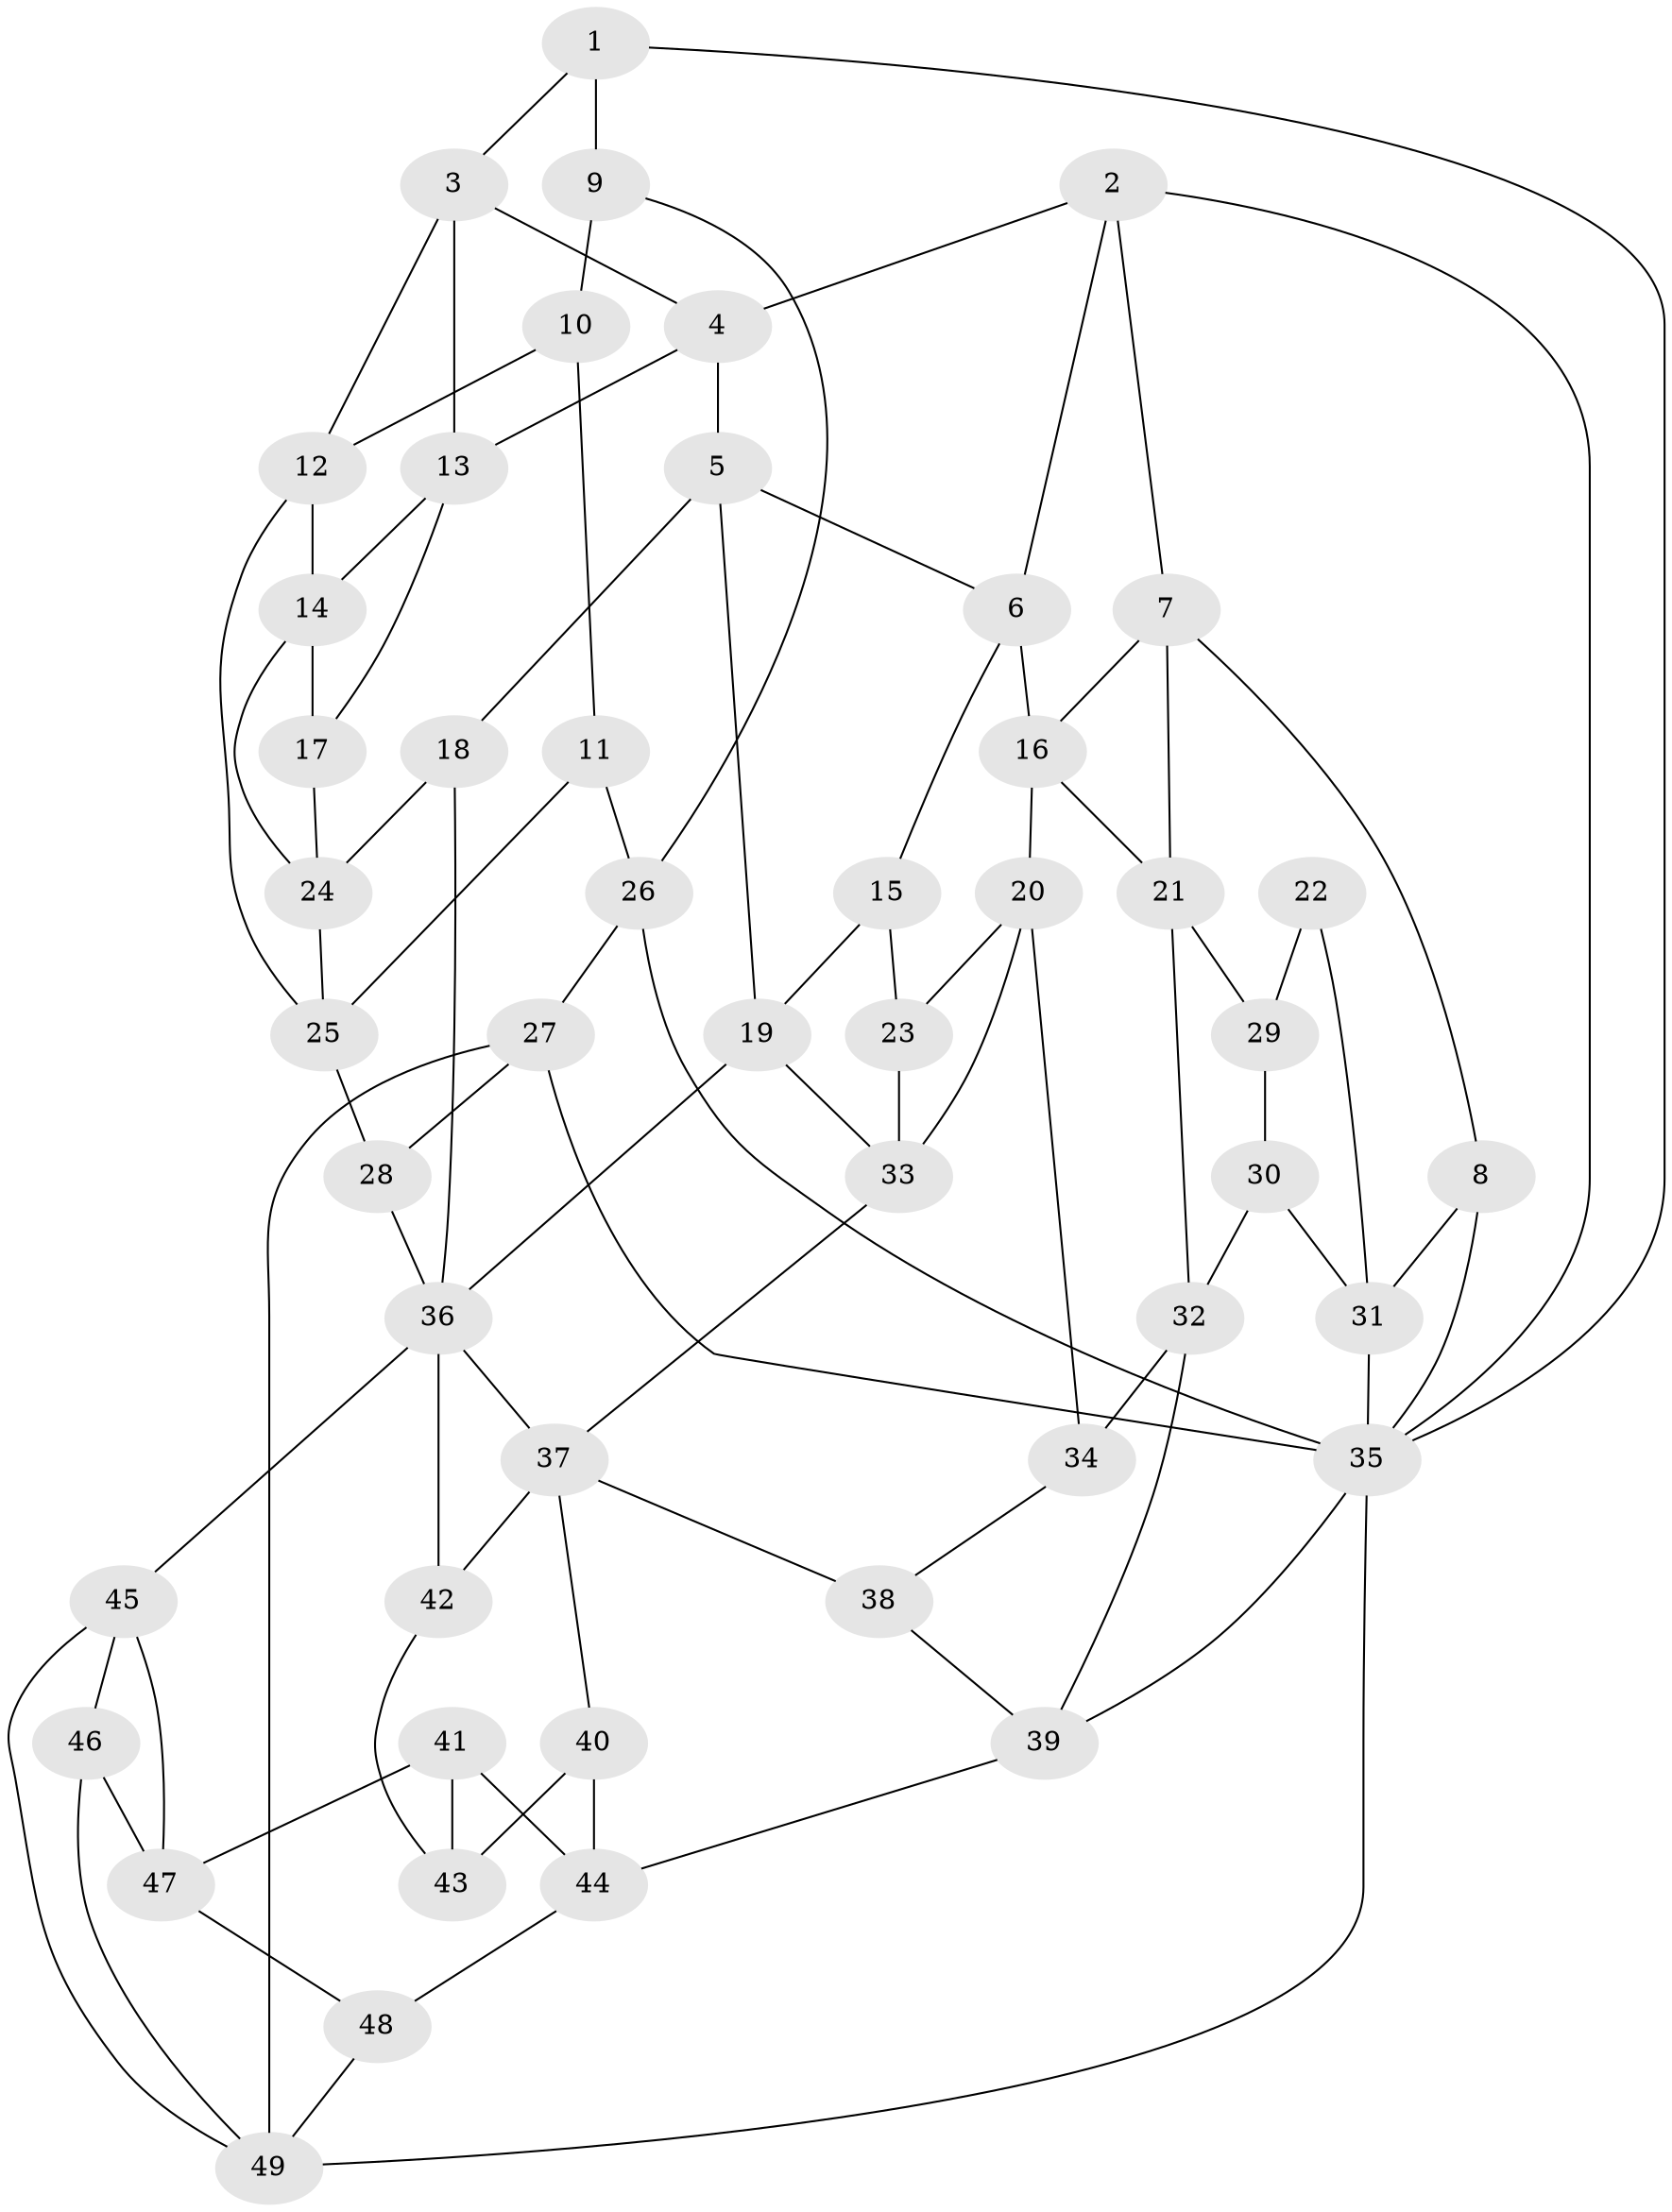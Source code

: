 // original degree distribution, {3: 0.02040816326530612, 4: 0.2653061224489796, 6: 0.24489795918367346, 5: 0.46938775510204084}
// Generated by graph-tools (version 1.1) at 2025/27/03/09/25 03:27:17]
// undirected, 49 vertices, 91 edges
graph export_dot {
graph [start="1"]
  node [color=gray90,style=filled];
  1;
  2;
  3;
  4;
  5;
  6;
  7;
  8;
  9;
  10;
  11;
  12;
  13;
  14;
  15;
  16;
  17;
  18;
  19;
  20;
  21;
  22;
  23;
  24;
  25;
  26;
  27;
  28;
  29;
  30;
  31;
  32;
  33;
  34;
  35;
  36;
  37;
  38;
  39;
  40;
  41;
  42;
  43;
  44;
  45;
  46;
  47;
  48;
  49;
  1 -- 3 [weight=1.0];
  1 -- 9 [weight=1.0];
  1 -- 35 [weight=1.0];
  2 -- 4 [weight=1.0];
  2 -- 6 [weight=1.0];
  2 -- 7 [weight=1.0];
  2 -- 35 [weight=1.0];
  3 -- 4 [weight=1.0];
  3 -- 12 [weight=1.0];
  3 -- 13 [weight=1.0];
  4 -- 5 [weight=1.0];
  4 -- 13 [weight=1.0];
  5 -- 6 [weight=1.0];
  5 -- 18 [weight=1.0];
  5 -- 19 [weight=1.0];
  6 -- 15 [weight=1.0];
  6 -- 16 [weight=1.0];
  7 -- 8 [weight=1.0];
  7 -- 16 [weight=1.0];
  7 -- 21 [weight=1.0];
  8 -- 31 [weight=1.0];
  8 -- 35 [weight=1.0];
  9 -- 10 [weight=2.0];
  9 -- 26 [weight=1.0];
  10 -- 11 [weight=1.0];
  10 -- 12 [weight=1.0];
  11 -- 25 [weight=1.0];
  11 -- 26 [weight=1.0];
  12 -- 14 [weight=1.0];
  12 -- 25 [weight=1.0];
  13 -- 14 [weight=1.0];
  13 -- 17 [weight=1.0];
  14 -- 17 [weight=1.0];
  14 -- 24 [weight=1.0];
  15 -- 19 [weight=1.0];
  15 -- 23 [weight=1.0];
  16 -- 20 [weight=1.0];
  16 -- 21 [weight=1.0];
  17 -- 24 [weight=1.0];
  18 -- 24 [weight=1.0];
  18 -- 36 [weight=1.0];
  19 -- 33 [weight=1.0];
  19 -- 36 [weight=1.0];
  20 -- 23 [weight=1.0];
  20 -- 33 [weight=1.0];
  20 -- 34 [weight=1.0];
  21 -- 29 [weight=1.0];
  21 -- 32 [weight=1.0];
  22 -- 29 [weight=2.0];
  22 -- 31 [weight=1.0];
  23 -- 33 [weight=2.0];
  24 -- 25 [weight=1.0];
  25 -- 28 [weight=1.0];
  26 -- 27 [weight=1.0];
  26 -- 35 [weight=1.0];
  27 -- 28 [weight=1.0];
  27 -- 35 [weight=1.0];
  27 -- 49 [weight=1.0];
  28 -- 36 [weight=1.0];
  29 -- 30 [weight=1.0];
  30 -- 31 [weight=1.0];
  30 -- 32 [weight=1.0];
  31 -- 35 [weight=1.0];
  32 -- 34 [weight=3.0];
  32 -- 39 [weight=1.0];
  33 -- 37 [weight=1.0];
  34 -- 38 [weight=1.0];
  35 -- 39 [weight=1.0];
  35 -- 49 [weight=1.0];
  36 -- 37 [weight=1.0];
  36 -- 42 [weight=1.0];
  36 -- 45 [weight=1.0];
  37 -- 38 [weight=2.0];
  37 -- 40 [weight=1.0];
  37 -- 42 [weight=1.0];
  38 -- 39 [weight=1.0];
  39 -- 44 [weight=1.0];
  40 -- 43 [weight=1.0];
  40 -- 44 [weight=1.0];
  41 -- 43 [weight=2.0];
  41 -- 44 [weight=1.0];
  41 -- 47 [weight=1.0];
  42 -- 43 [weight=1.0];
  44 -- 48 [weight=1.0];
  45 -- 46 [weight=1.0];
  45 -- 47 [weight=1.0];
  45 -- 49 [weight=1.0];
  46 -- 47 [weight=1.0];
  46 -- 49 [weight=1.0];
  47 -- 48 [weight=1.0];
  48 -- 49 [weight=1.0];
}
